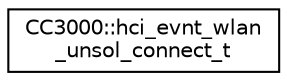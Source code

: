 digraph "Graphical Class Hierarchy"
{
  edge [fontname="Helvetica",fontsize="10",labelfontname="Helvetica",labelfontsize="10"];
  node [fontname="Helvetica",fontsize="10",shape=record];
  rankdir="LR";
  Node1 [label="CC3000::hci_evnt_wlan\l_unsol_connect_t",height=0.2,width=0.4,color="black", fillcolor="white", style="filled",URL="$d8/d18/structCC3000_1_1hci__evnt__wlan__unsol__connect__t.html"];
}
